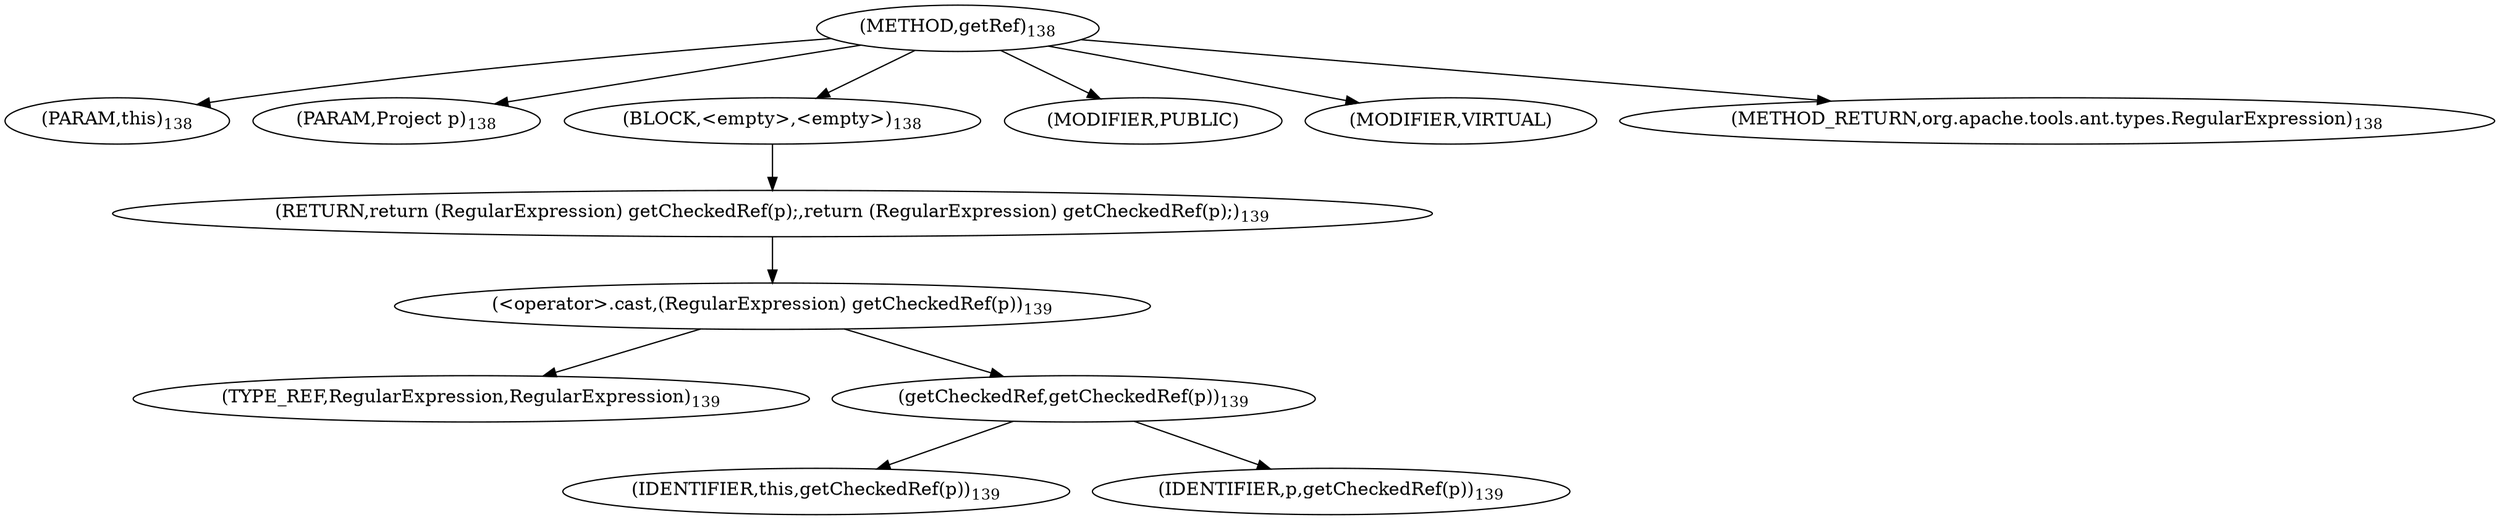 digraph "getRef" {  
"183" [label = <(METHOD,getRef)<SUB>138</SUB>> ]
"19" [label = <(PARAM,this)<SUB>138</SUB>> ]
"184" [label = <(PARAM,Project p)<SUB>138</SUB>> ]
"185" [label = <(BLOCK,&lt;empty&gt;,&lt;empty&gt;)<SUB>138</SUB>> ]
"186" [label = <(RETURN,return (RegularExpression) getCheckedRef(p);,return (RegularExpression) getCheckedRef(p);)<SUB>139</SUB>> ]
"187" [label = <(&lt;operator&gt;.cast,(RegularExpression) getCheckedRef(p))<SUB>139</SUB>> ]
"188" [label = <(TYPE_REF,RegularExpression,RegularExpression)<SUB>139</SUB>> ]
"189" [label = <(getCheckedRef,getCheckedRef(p))<SUB>139</SUB>> ]
"18" [label = <(IDENTIFIER,this,getCheckedRef(p))<SUB>139</SUB>> ]
"190" [label = <(IDENTIFIER,p,getCheckedRef(p))<SUB>139</SUB>> ]
"191" [label = <(MODIFIER,PUBLIC)> ]
"192" [label = <(MODIFIER,VIRTUAL)> ]
"193" [label = <(METHOD_RETURN,org.apache.tools.ant.types.RegularExpression)<SUB>138</SUB>> ]
  "183" -> "19" 
  "183" -> "184" 
  "183" -> "185" 
  "183" -> "191" 
  "183" -> "192" 
  "183" -> "193" 
  "185" -> "186" 
  "186" -> "187" 
  "187" -> "188" 
  "187" -> "189" 
  "189" -> "18" 
  "189" -> "190" 
}
